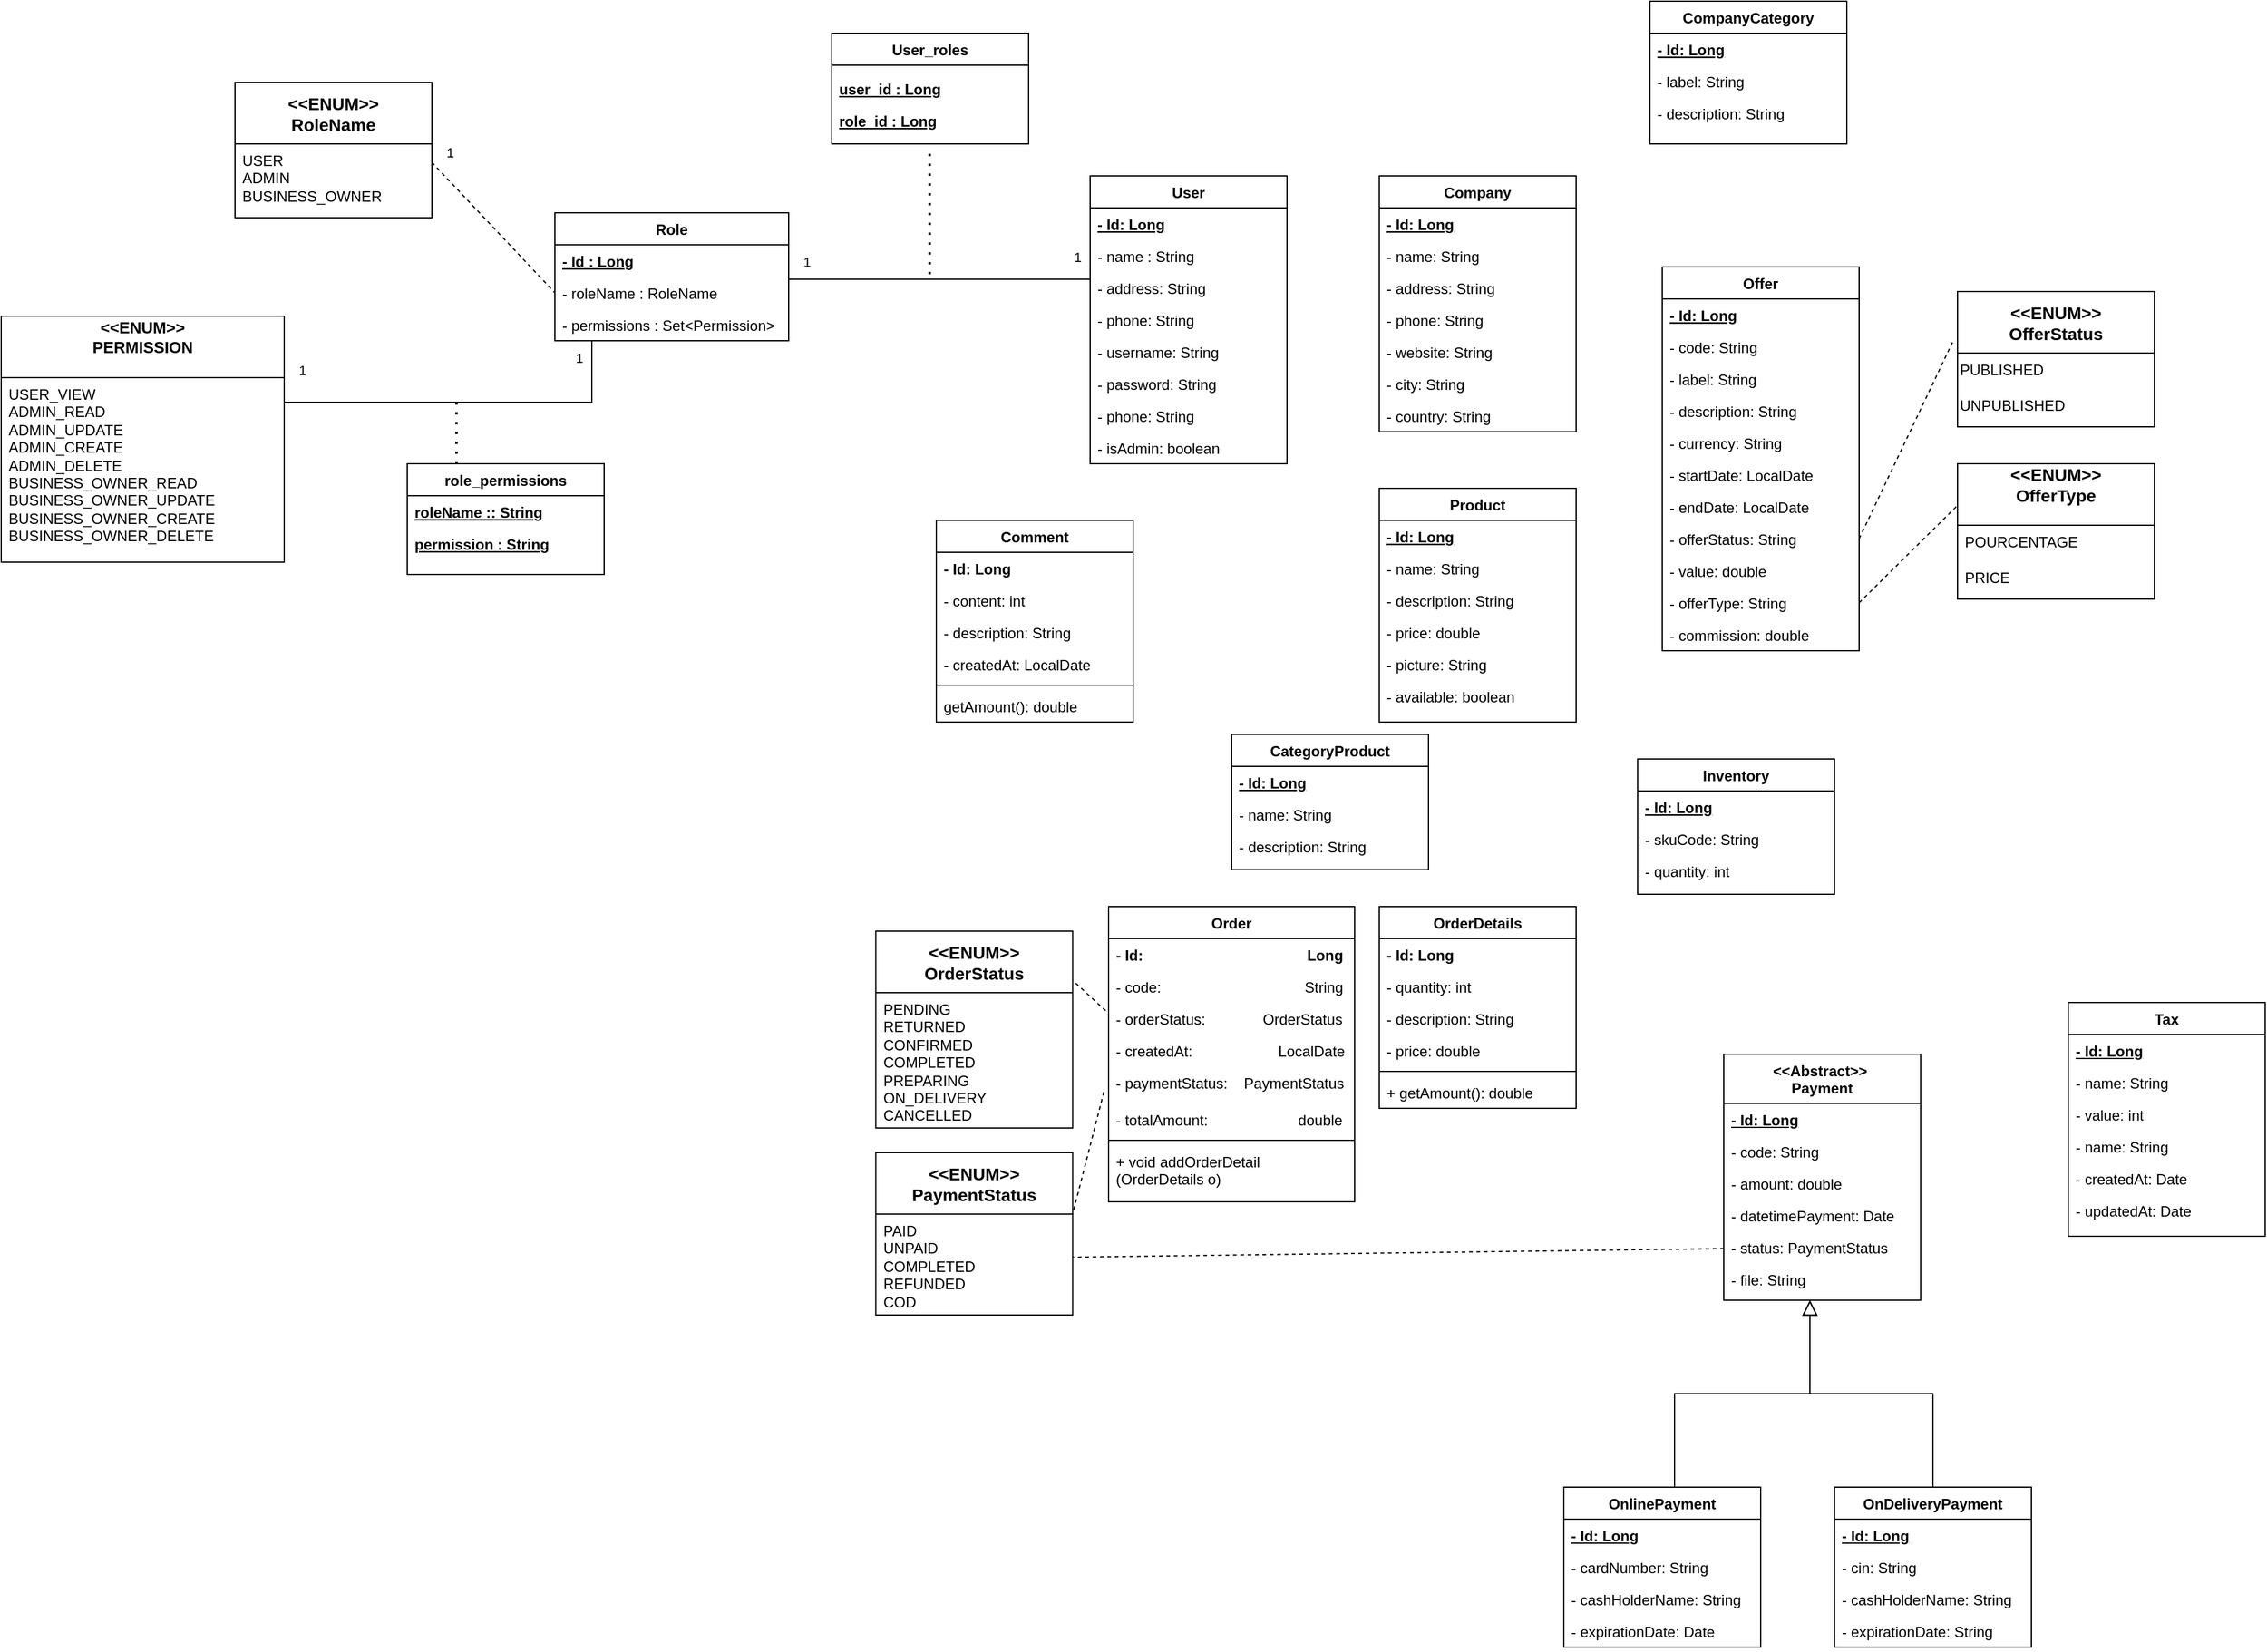 <mxfile version="24.7.2" type="github">
  <diagram id="C5RBs43oDa-KdzZeNtuy" name="Page-1">
    <mxGraphModel dx="1693" dy="1631" grid="1" gridSize="10" guides="1" tooltips="1" connect="1" arrows="1" fold="1" page="1" pageScale="1" pageWidth="827" pageHeight="1169" math="0" shadow="0">
      <root>
        <mxCell id="WIyWlLk6GJQsqaUBKTNV-0" />
        <mxCell id="WIyWlLk6GJQsqaUBKTNV-1" parent="WIyWlLk6GJQsqaUBKTNV-0" />
        <mxCell id="7Lk9t5gBkU4us9C5YFoJ-21" value="User_roles" style="swimlane;fontStyle=1;align=center;verticalAlign=top;childLayout=stackLayout;horizontal=1;startSize=26;horizontalStack=0;resizeParent=1;resizeLast=0;collapsible=1;marginBottom=0;rounded=0;shadow=0;strokeWidth=1;" parent="WIyWlLk6GJQsqaUBKTNV-1" vertex="1">
          <mxGeometry x="-125" y="-150" width="160" height="90" as="geometry">
            <mxRectangle x="230" y="140" width="160" height="26" as="alternateBounds" />
          </mxGeometry>
        </mxCell>
        <mxCell id="9aXq1o78ZJMNKhqQbn4J-4" value="User" style="swimlane;fontStyle=1;align=center;verticalAlign=top;childLayout=stackLayout;horizontal=1;startSize=26;horizontalStack=0;resizeParent=1;resizeLast=0;collapsible=1;marginBottom=0;rounded=0;shadow=0;strokeWidth=1;" parent="WIyWlLk6GJQsqaUBKTNV-1" vertex="1">
          <mxGeometry x="85" y="-34" width="160" height="234" as="geometry">
            <mxRectangle x="550" y="140" width="160" height="26" as="alternateBounds" />
          </mxGeometry>
        </mxCell>
        <mxCell id="9aXq1o78ZJMNKhqQbn4J-5" value="- Id: Long" style="text;align=left;verticalAlign=top;spacingLeft=4;spacingRight=4;overflow=hidden;rotatable=0;points=[[0,0.5],[1,0.5]];portConstraint=eastwest;fontStyle=5" parent="9aXq1o78ZJMNKhqQbn4J-4" vertex="1">
          <mxGeometry y="26" width="160" height="26" as="geometry" />
        </mxCell>
        <mxCell id="9aXq1o78ZJMNKhqQbn4J-6" value="- name : String" style="text;align=left;verticalAlign=top;spacingLeft=4;spacingRight=4;overflow=hidden;rotatable=0;points=[[0,0.5],[1,0.5]];portConstraint=eastwest;rounded=0;shadow=0;html=0;" parent="9aXq1o78ZJMNKhqQbn4J-4" vertex="1">
          <mxGeometry y="52" width="160" height="26" as="geometry" />
        </mxCell>
        <mxCell id="9aXq1o78ZJMNKhqQbn4J-8" value="- address: String&#xa;" style="text;align=left;verticalAlign=top;spacingLeft=4;spacingRight=4;overflow=hidden;rotatable=0;points=[[0,0.5],[1,0.5]];portConstraint=eastwest;rounded=0;shadow=0;html=0;" parent="9aXq1o78ZJMNKhqQbn4J-4" vertex="1">
          <mxGeometry y="78" width="160" height="26" as="geometry" />
        </mxCell>
        <mxCell id="9aXq1o78ZJMNKhqQbn4J-9" value="- phone: String" style="text;align=left;verticalAlign=top;spacingLeft=4;spacingRight=4;overflow=hidden;rotatable=0;points=[[0,0.5],[1,0.5]];portConstraint=eastwest;rounded=0;shadow=0;html=0;" parent="9aXq1o78ZJMNKhqQbn4J-4" vertex="1">
          <mxGeometry y="104" width="160" height="26" as="geometry" />
        </mxCell>
        <mxCell id="9aXq1o78ZJMNKhqQbn4J-10" value="- username: String" style="text;align=left;verticalAlign=top;spacingLeft=4;spacingRight=4;overflow=hidden;rotatable=0;points=[[0,0.5],[1,0.5]];portConstraint=eastwest;rounded=0;shadow=0;html=0;" parent="9aXq1o78ZJMNKhqQbn4J-4" vertex="1">
          <mxGeometry y="130" width="160" height="26" as="geometry" />
        </mxCell>
        <mxCell id="9aXq1o78ZJMNKhqQbn4J-11" value="- password: String" style="text;align=left;verticalAlign=top;spacingLeft=4;spacingRight=4;overflow=hidden;rotatable=0;points=[[0,0.5],[1,0.5]];portConstraint=eastwest;rounded=0;shadow=0;html=0;" parent="9aXq1o78ZJMNKhqQbn4J-4" vertex="1">
          <mxGeometry y="156" width="160" height="26" as="geometry" />
        </mxCell>
        <mxCell id="9aXq1o78ZJMNKhqQbn4J-13" value="- phone: String" style="text;align=left;verticalAlign=top;spacingLeft=4;spacingRight=4;overflow=hidden;rotatable=0;points=[[0,0.5],[1,0.5]];portConstraint=eastwest;" parent="9aXq1o78ZJMNKhqQbn4J-4" vertex="1">
          <mxGeometry y="182" width="160" height="26" as="geometry" />
        </mxCell>
        <mxCell id="9aXq1o78ZJMNKhqQbn4J-7" value="- isAdmin: boolean" style="text;align=left;verticalAlign=top;spacingLeft=4;spacingRight=4;overflow=hidden;rotatable=0;points=[[0,0.5],[1,0.5]];portConstraint=eastwest;rounded=0;shadow=0;html=0;" parent="9aXq1o78ZJMNKhqQbn4J-4" vertex="1">
          <mxGeometry y="208" width="160" height="26" as="geometry" />
        </mxCell>
        <mxCell id="9aXq1o78ZJMNKhqQbn4J-14" value="user_id : Long&#xa;" style="text;align=left;verticalAlign=top;spacingLeft=4;spacingRight=4;overflow=hidden;rotatable=0;points=[[0,0.5],[1,0.5]];portConstraint=eastwest;fontStyle=5" parent="WIyWlLk6GJQsqaUBKTNV-1" vertex="1">
          <mxGeometry x="-125" y="-118" width="160" height="26" as="geometry" />
        </mxCell>
        <mxCell id="9aXq1o78ZJMNKhqQbn4J-15" value="role_id : Long" style="text;align=left;verticalAlign=top;spacingLeft=4;spacingRight=4;overflow=hidden;rotatable=0;points=[[0,0.5],[1,0.5]];portConstraint=eastwest;fontStyle=5" parent="WIyWlLk6GJQsqaUBKTNV-1" vertex="1">
          <mxGeometry x="-125" y="-92" width="160" height="26" as="geometry" />
        </mxCell>
        <mxCell id="9aXq1o78ZJMNKhqQbn4J-16" value="" style="endArrow=none;endFill=0;html=1;edgeStyle=orthogonalEdgeStyle;align=left;verticalAlign=top;rounded=0;" parent="WIyWlLk6GJQsqaUBKTNV-1" edge="1">
          <mxGeometry x="-1" relative="1" as="geometry">
            <mxPoint x="-160" y="48" as="sourcePoint" />
            <mxPoint x="84.97" y="46" as="targetPoint" />
            <Array as="points">
              <mxPoint x="-160.03" y="50" />
              <mxPoint x="84.97" y="50" />
            </Array>
          </mxGeometry>
        </mxCell>
        <mxCell id="9aXq1o78ZJMNKhqQbn4J-17" value="1" style="edgeLabel;resizable=0;html=1;align=left;verticalAlign=bottom;" parent="9aXq1o78ZJMNKhqQbn4J-16" connectable="0" vertex="1">
          <mxGeometry x="-1" relative="1" as="geometry">
            <mxPoint x="10" y="-4" as="offset" />
          </mxGeometry>
        </mxCell>
        <mxCell id="9aXq1o78ZJMNKhqQbn4J-20" value="1" style="edgeLabel;resizable=0;html=1;align=left;verticalAlign=bottom;" parent="WIyWlLk6GJQsqaUBKTNV-1" connectable="0" vertex="1">
          <mxGeometry x="70" y="40" as="geometry" />
        </mxCell>
        <mxCell id="9aXq1o78ZJMNKhqQbn4J-23" value="Role" style="swimlane;fontStyle=1;align=center;verticalAlign=top;childLayout=stackLayout;horizontal=1;startSize=26;horizontalStack=0;resizeParent=1;resizeLast=0;collapsible=1;marginBottom=0;rounded=0;shadow=0;strokeWidth=1;" parent="WIyWlLk6GJQsqaUBKTNV-1" vertex="1">
          <mxGeometry x="-350" y="-4" width="190" height="104" as="geometry">
            <mxRectangle x="230" y="140" width="160" height="26" as="alternateBounds" />
          </mxGeometry>
        </mxCell>
        <mxCell id="9aXq1o78ZJMNKhqQbn4J-24" value="- Id : Long" style="text;align=left;verticalAlign=top;spacingLeft=4;spacingRight=4;overflow=hidden;rotatable=0;points=[[0,0.5],[1,0.5]];portConstraint=eastwest;fontStyle=5" parent="9aXq1o78ZJMNKhqQbn4J-23" vertex="1">
          <mxGeometry y="26" width="190" height="26" as="geometry" />
        </mxCell>
        <mxCell id="9aXq1o78ZJMNKhqQbn4J-25" value="- roleName : RoleName&#xa;" style="text;align=left;verticalAlign=top;spacingLeft=4;spacingRight=4;overflow=hidden;rotatable=0;points=[[0,0.5],[1,0.5]];portConstraint=eastwest;" parent="9aXq1o78ZJMNKhqQbn4J-23" vertex="1">
          <mxGeometry y="52" width="190" height="26" as="geometry" />
        </mxCell>
        <mxCell id="9aXq1o78ZJMNKhqQbn4J-26" value="- permissions : Set&lt;Permission&gt;" style="text;align=left;verticalAlign=top;spacingLeft=4;spacingRight=4;overflow=hidden;rotatable=0;points=[[0,0.5],[1,0.5]];portConstraint=eastwest;" parent="9aXq1o78ZJMNKhqQbn4J-23" vertex="1">
          <mxGeometry y="78" width="190" height="26" as="geometry" />
        </mxCell>
        <mxCell id="9aXq1o78ZJMNKhqQbn4J-27" value="&lt;div style=&quot;font-size: 13px;&quot;&gt;&lt;b&gt;&lt;font style=&quot;font-size: 13px;&quot;&gt;&amp;lt;&amp;lt;ENUM&amp;gt;&amp;gt;&lt;/font&gt;&lt;/b&gt;&lt;/div&gt;&lt;div style=&quot;font-size: 13px;&quot;&gt;&lt;b&gt;&lt;font style=&quot;font-size: 13px;&quot;&gt;PERMISSION&lt;/font&gt;&lt;/b&gt;&lt;/div&gt;&lt;div style=&quot;font-size: 13px;&quot;&gt;&lt;b&gt;&lt;font style=&quot;font-size: 13px;&quot;&gt;&lt;br&gt;&lt;/font&gt;&lt;/b&gt;&lt;/div&gt;" style="swimlane;childLayout=stackLayout;horizontal=1;startSize=50;horizontalStack=0;rounded=0;fontSize=14;fontStyle=0;strokeWidth=1;resizeParent=0;resizeLast=1;shadow=0;dashed=0;align=center;arcSize=4;whiteSpace=wrap;html=1;" parent="WIyWlLk6GJQsqaUBKTNV-1" vertex="1">
          <mxGeometry x="-800" y="80" width="230" height="200" as="geometry" />
        </mxCell>
        <mxCell id="9aXq1o78ZJMNKhqQbn4J-28" value="&lt;div&gt;USER_VIEW&lt;/div&gt;&lt;div&gt;ADMIN_READ&lt;/div&gt;&lt;div&gt;ADMIN_UPDATE&lt;/div&gt;&lt;div&gt;ADMIN_CREATE&lt;/div&gt;&lt;div&gt;ADMIN_DELETE&lt;br&gt;BUSINESS_OWNER_READ&lt;/div&gt;&lt;div&gt;BUSINESS_OWNER_UPDATE&lt;/div&gt;&lt;div&gt;BUSINESS_OWNER_CREATE&lt;/div&gt;&lt;div&gt;BUSINESS_OWNER_DELETE&lt;br&gt;&lt;/div&gt;" style="align=left;strokeColor=none;fillColor=none;spacingLeft=4;fontSize=12;verticalAlign=top;resizable=0;rotatable=0;part=1;html=1;" parent="9aXq1o78ZJMNKhqQbn4J-27" vertex="1">
          <mxGeometry y="50" width="230" height="150" as="geometry" />
        </mxCell>
        <mxCell id="9aXq1o78ZJMNKhqQbn4J-29" value="&lt;&lt;ENUM&gt;&gt;&#xa;RoleName" style="swimlane;childLayout=stackLayout;horizontal=1;startSize=50;horizontalStack=0;rounded=0;fontSize=14;fontStyle=1;strokeWidth=1;resizeParent=0;resizeLast=1;shadow=0;dashed=0;align=center;arcSize=4;swimlaneLine=1;" parent="WIyWlLk6GJQsqaUBKTNV-1" vertex="1">
          <mxGeometry x="-610" y="-110" width="160" height="110" as="geometry" />
        </mxCell>
        <mxCell id="9aXq1o78ZJMNKhqQbn4J-30" value="&lt;div&gt;USER&lt;/div&gt;&lt;div&gt;ADMIN&lt;/div&gt;&lt;div&gt;BUSINESS_OWNER&lt;br&gt;&lt;/div&gt;" style="align=left;strokeColor=none;fillColor=none;spacingLeft=4;fontSize=12;verticalAlign=top;resizable=0;rotatable=0;part=1;html=1;" parent="9aXq1o78ZJMNKhqQbn4J-29" vertex="1">
          <mxGeometry y="50" width="160" height="60" as="geometry" />
        </mxCell>
        <mxCell id="9aXq1o78ZJMNKhqQbn4J-32" value="" style="endArrow=none;endFill=0;html=1;edgeStyle=orthogonalEdgeStyle;align=left;verticalAlign=top;rounded=0;" parent="WIyWlLk6GJQsqaUBKTNV-1" source="9aXq1o78ZJMNKhqQbn4J-26" target="9aXq1o78ZJMNKhqQbn4J-27" edge="1">
          <mxGeometry x="-1" relative="1" as="geometry">
            <mxPoint x="-690" y="100" as="sourcePoint" />
            <mxPoint x="-530" y="130" as="targetPoint" />
            <Array as="points">
              <mxPoint x="-320" y="150" />
            </Array>
          </mxGeometry>
        </mxCell>
        <mxCell id="9aXq1o78ZJMNKhqQbn4J-33" value="1" style="edgeLabel;resizable=0;html=1;align=left;verticalAlign=bottom;" parent="9aXq1o78ZJMNKhqQbn4J-32" connectable="0" vertex="1">
          <mxGeometry x="-1" relative="1" as="geometry">
            <mxPoint x="-15" y="22" as="offset" />
          </mxGeometry>
        </mxCell>
        <mxCell id="9aXq1o78ZJMNKhqQbn4J-43" value="role_permissions" style="swimlane;fontStyle=1;align=center;verticalAlign=top;childLayout=stackLayout;horizontal=1;startSize=26;horizontalStack=0;resizeParent=1;resizeLast=0;collapsible=1;marginBottom=0;rounded=0;shadow=0;strokeWidth=1;" parent="WIyWlLk6GJQsqaUBKTNV-1" vertex="1">
          <mxGeometry x="-470" y="200" width="160" height="90" as="geometry">
            <mxRectangle x="230" y="140" width="160" height="26" as="alternateBounds" />
          </mxGeometry>
        </mxCell>
        <mxCell id="9aXq1o78ZJMNKhqQbn4J-50" value="" style="endArrow=none;dashed=1;html=1;dashPattern=1 3;strokeWidth=2;rounded=0;entryX=0.25;entryY=0;entryDx=0;entryDy=0;" parent="9aXq1o78ZJMNKhqQbn4J-43" target="9aXq1o78ZJMNKhqQbn4J-43" edge="1">
          <mxGeometry width="50" height="50" relative="1" as="geometry">
            <mxPoint x="40" y="-50" as="sourcePoint" />
            <mxPoint x="95" as="targetPoint" />
          </mxGeometry>
        </mxCell>
        <mxCell id="9aXq1o78ZJMNKhqQbn4J-53" value="roleName :: String" style="text;align=left;verticalAlign=top;spacingLeft=4;spacingRight=4;overflow=hidden;rotatable=0;points=[[0,0.5],[1,0.5]];portConstraint=eastwest;fontStyle=5" parent="9aXq1o78ZJMNKhqQbn4J-43" vertex="1">
          <mxGeometry y="26" width="160" height="26" as="geometry" />
        </mxCell>
        <mxCell id="9aXq1o78ZJMNKhqQbn4J-54" value="permission : String" style="text;align=left;verticalAlign=top;spacingLeft=4;spacingRight=4;overflow=hidden;rotatable=0;points=[[0,0.5],[1,0.5]];portConstraint=eastwest;fontStyle=5" parent="9aXq1o78ZJMNKhqQbn4J-43" vertex="1">
          <mxGeometry y="52" width="160" height="26" as="geometry" />
        </mxCell>
        <mxCell id="9aXq1o78ZJMNKhqQbn4J-44" value="" style="endArrow=none;endFill=0;html=1;align=left;verticalAlign=top;rounded=0;dashed=1;entryX=0;entryY=0.5;entryDx=0;entryDy=0;exitX=1;exitY=0.25;exitDx=0;exitDy=0;" parent="WIyWlLk6GJQsqaUBKTNV-1" source="9aXq1o78ZJMNKhqQbn4J-30" target="9aXq1o78ZJMNKhqQbn4J-25" edge="1">
          <mxGeometry x="-1" relative="1" as="geometry">
            <mxPoint x="-450" y="-79" as="sourcePoint" />
            <mxPoint x="-340" y="60" as="targetPoint" />
          </mxGeometry>
        </mxCell>
        <mxCell id="9aXq1o78ZJMNKhqQbn4J-45" value="1" style="edgeLabel;resizable=0;html=1;align=left;verticalAlign=bottom;" parent="9aXq1o78ZJMNKhqQbn4J-44" connectable="0" vertex="1">
          <mxGeometry x="-1" relative="1" as="geometry">
            <mxPoint x="10" as="offset" />
          </mxGeometry>
        </mxCell>
        <mxCell id="9aXq1o78ZJMNKhqQbn4J-51" value="" style="endArrow=none;dashed=1;html=1;dashPattern=1 3;strokeWidth=2;rounded=0;" parent="WIyWlLk6GJQsqaUBKTNV-1" edge="1">
          <mxGeometry width="50" height="50" relative="1" as="geometry">
            <mxPoint x="-45.42" y="-52" as="sourcePoint" />
            <mxPoint x="-45.42" y="48" as="targetPoint" />
          </mxGeometry>
        </mxCell>
        <mxCell id="9aXq1o78ZJMNKhqQbn4J-55" value="Company" style="swimlane;fontStyle=1;align=center;verticalAlign=top;childLayout=stackLayout;horizontal=1;startSize=26;horizontalStack=0;resizeParent=1;resizeLast=0;collapsible=1;marginBottom=0;rounded=0;shadow=0;strokeWidth=1;" parent="WIyWlLk6GJQsqaUBKTNV-1" vertex="1">
          <mxGeometry x="320" y="-34" width="160" height="208" as="geometry">
            <mxRectangle x="550" y="140" width="160" height="26" as="alternateBounds" />
          </mxGeometry>
        </mxCell>
        <mxCell id="9aXq1o78ZJMNKhqQbn4J-56" value="- Id: Long" style="text;align=left;verticalAlign=top;spacingLeft=4;spacingRight=4;overflow=hidden;rotatable=0;points=[[0,0.5],[1,0.5]];portConstraint=eastwest;fontStyle=5" parent="9aXq1o78ZJMNKhqQbn4J-55" vertex="1">
          <mxGeometry y="26" width="160" height="26" as="geometry" />
        </mxCell>
        <mxCell id="9aXq1o78ZJMNKhqQbn4J-57" value="- name: String" style="text;align=left;verticalAlign=top;spacingLeft=4;spacingRight=4;overflow=hidden;rotatable=0;points=[[0,0.5],[1,0.5]];portConstraint=eastwest;rounded=0;shadow=0;html=0;" parent="9aXq1o78ZJMNKhqQbn4J-55" vertex="1">
          <mxGeometry y="52" width="160" height="26" as="geometry" />
        </mxCell>
        <mxCell id="9aXq1o78ZJMNKhqQbn4J-58" value="- address: String" style="text;align=left;verticalAlign=top;spacingLeft=4;spacingRight=4;overflow=hidden;rotatable=0;points=[[0,0.5],[1,0.5]];portConstraint=eastwest;rounded=0;shadow=0;html=0;" parent="9aXq1o78ZJMNKhqQbn4J-55" vertex="1">
          <mxGeometry y="78" width="160" height="26" as="geometry" />
        </mxCell>
        <mxCell id="9aXq1o78ZJMNKhqQbn4J-59" value="- phone: String" style="text;align=left;verticalAlign=top;spacingLeft=4;spacingRight=4;overflow=hidden;rotatable=0;points=[[0,0.5],[1,0.5]];portConstraint=eastwest;rounded=0;shadow=0;html=0;" parent="9aXq1o78ZJMNKhqQbn4J-55" vertex="1">
          <mxGeometry y="104" width="160" height="26" as="geometry" />
        </mxCell>
        <mxCell id="9aXq1o78ZJMNKhqQbn4J-60" value="- website: String" style="text;align=left;verticalAlign=top;spacingLeft=4;spacingRight=4;overflow=hidden;rotatable=0;points=[[0,0.5],[1,0.5]];portConstraint=eastwest;rounded=0;shadow=0;html=0;" parent="9aXq1o78ZJMNKhqQbn4J-55" vertex="1">
          <mxGeometry y="130" width="160" height="26" as="geometry" />
        </mxCell>
        <mxCell id="9aXq1o78ZJMNKhqQbn4J-61" value="- city: String" style="text;align=left;verticalAlign=top;spacingLeft=4;spacingRight=4;overflow=hidden;rotatable=0;points=[[0,0.5],[1,0.5]];portConstraint=eastwest;rounded=0;shadow=0;html=0;" parent="9aXq1o78ZJMNKhqQbn4J-55" vertex="1">
          <mxGeometry y="156" width="160" height="26" as="geometry" />
        </mxCell>
        <mxCell id="9aXq1o78ZJMNKhqQbn4J-62" value="- country: String" style="text;align=left;verticalAlign=top;spacingLeft=4;spacingRight=4;overflow=hidden;rotatable=0;points=[[0,0.5],[1,0.5]];portConstraint=eastwest;" parent="9aXq1o78ZJMNKhqQbn4J-55" vertex="1">
          <mxGeometry y="182" width="160" height="26" as="geometry" />
        </mxCell>
        <mxCell id="9aXq1o78ZJMNKhqQbn4J-65" value="CompanyCategory&#xa;" style="swimlane;fontStyle=1;align=center;verticalAlign=top;childLayout=stackLayout;horizontal=1;startSize=26;horizontalStack=0;resizeParent=1;resizeLast=0;collapsible=1;marginBottom=0;rounded=0;shadow=0;strokeWidth=1;" parent="WIyWlLk6GJQsqaUBKTNV-1" vertex="1">
          <mxGeometry x="540" y="-176" width="160" height="116" as="geometry">
            <mxRectangle x="550" y="140" width="160" height="26" as="alternateBounds" />
          </mxGeometry>
        </mxCell>
        <mxCell id="9aXq1o78ZJMNKhqQbn4J-66" value="- Id: Long" style="text;align=left;verticalAlign=top;spacingLeft=4;spacingRight=4;overflow=hidden;rotatable=0;points=[[0,0.5],[1,0.5]];portConstraint=eastwest;fontStyle=5" parent="9aXq1o78ZJMNKhqQbn4J-65" vertex="1">
          <mxGeometry y="26" width="160" height="26" as="geometry" />
        </mxCell>
        <mxCell id="9aXq1o78ZJMNKhqQbn4J-67" value="- label: String" style="text;align=left;verticalAlign=top;spacingLeft=4;spacingRight=4;overflow=hidden;rotatable=0;points=[[0,0.5],[1,0.5]];portConstraint=eastwest;rounded=0;shadow=0;html=0;" parent="9aXq1o78ZJMNKhqQbn4J-65" vertex="1">
          <mxGeometry y="52" width="160" height="26" as="geometry" />
        </mxCell>
        <mxCell id="9aXq1o78ZJMNKhqQbn4J-68" value="- description: String" style="text;align=left;verticalAlign=top;spacingLeft=4;spacingRight=4;overflow=hidden;rotatable=0;points=[[0,0.5],[1,0.5]];portConstraint=eastwest;rounded=0;shadow=0;html=0;" parent="9aXq1o78ZJMNKhqQbn4J-65" vertex="1">
          <mxGeometry y="78" width="160" height="26" as="geometry" />
        </mxCell>
        <mxCell id="9aXq1o78ZJMNKhqQbn4J-73" value="Product" style="swimlane;fontStyle=1;align=center;verticalAlign=top;childLayout=stackLayout;horizontal=1;startSize=26;horizontalStack=0;resizeParent=1;resizeLast=0;collapsible=1;marginBottom=0;rounded=0;shadow=0;strokeWidth=1;" parent="WIyWlLk6GJQsqaUBKTNV-1" vertex="1">
          <mxGeometry x="320" y="220" width="160" height="190" as="geometry">
            <mxRectangle x="550" y="140" width="160" height="26" as="alternateBounds" />
          </mxGeometry>
        </mxCell>
        <mxCell id="9aXq1o78ZJMNKhqQbn4J-74" value="- Id: Long" style="text;align=left;verticalAlign=top;spacingLeft=4;spacingRight=4;overflow=hidden;rotatable=0;points=[[0,0.5],[1,0.5]];portConstraint=eastwest;fontStyle=5" parent="9aXq1o78ZJMNKhqQbn4J-73" vertex="1">
          <mxGeometry y="26" width="160" height="26" as="geometry" />
        </mxCell>
        <mxCell id="9aXq1o78ZJMNKhqQbn4J-75" value="- name: String" style="text;align=left;verticalAlign=top;spacingLeft=4;spacingRight=4;overflow=hidden;rotatable=0;points=[[0,0.5],[1,0.5]];portConstraint=eastwest;rounded=0;shadow=0;html=0;" parent="9aXq1o78ZJMNKhqQbn4J-73" vertex="1">
          <mxGeometry y="52" width="160" height="26" as="geometry" />
        </mxCell>
        <mxCell id="9aXq1o78ZJMNKhqQbn4J-76" value="- description: String" style="text;align=left;verticalAlign=top;spacingLeft=4;spacingRight=4;overflow=hidden;rotatable=0;points=[[0,0.5],[1,0.5]];portConstraint=eastwest;rounded=0;shadow=0;html=0;" parent="9aXq1o78ZJMNKhqQbn4J-73" vertex="1">
          <mxGeometry y="78" width="160" height="26" as="geometry" />
        </mxCell>
        <mxCell id="9aXq1o78ZJMNKhqQbn4J-77" value="- price: double" style="text;align=left;verticalAlign=top;spacingLeft=4;spacingRight=4;overflow=hidden;rotatable=0;points=[[0,0.5],[1,0.5]];portConstraint=eastwest;rounded=0;shadow=0;html=0;" parent="9aXq1o78ZJMNKhqQbn4J-73" vertex="1">
          <mxGeometry y="104" width="160" height="26" as="geometry" />
        </mxCell>
        <mxCell id="9aXq1o78ZJMNKhqQbn4J-78" value="- picture: String" style="text;align=left;verticalAlign=top;spacingLeft=4;spacingRight=4;overflow=hidden;rotatable=0;points=[[0,0.5],[1,0.5]];portConstraint=eastwest;rounded=0;shadow=0;html=0;" parent="9aXq1o78ZJMNKhqQbn4J-73" vertex="1">
          <mxGeometry y="130" width="160" height="26" as="geometry" />
        </mxCell>
        <mxCell id="8Cazj5PrP6YZawm6z_r7-0" value="- available: boolean" style="text;align=left;verticalAlign=top;spacingLeft=4;spacingRight=4;overflow=hidden;rotatable=0;points=[[0,0.5],[1,0.5]];portConstraint=eastwest;rounded=0;shadow=0;html=0;" parent="9aXq1o78ZJMNKhqQbn4J-73" vertex="1">
          <mxGeometry y="156" width="160" height="34" as="geometry" />
        </mxCell>
        <mxCell id="9aXq1o78ZJMNKhqQbn4J-81" value="CategoryProduct" style="swimlane;fontStyle=1;align=center;verticalAlign=top;childLayout=stackLayout;horizontal=1;startSize=26;horizontalStack=0;resizeParent=1;resizeLast=0;collapsible=1;marginBottom=0;rounded=0;shadow=0;strokeWidth=1;" parent="WIyWlLk6GJQsqaUBKTNV-1" vertex="1">
          <mxGeometry x="200" y="420" width="160" height="110" as="geometry">
            <mxRectangle x="550" y="140" width="160" height="26" as="alternateBounds" />
          </mxGeometry>
        </mxCell>
        <mxCell id="9aXq1o78ZJMNKhqQbn4J-82" value="- Id: Long" style="text;align=left;verticalAlign=top;spacingLeft=4;spacingRight=4;overflow=hidden;rotatable=0;points=[[0,0.5],[1,0.5]];portConstraint=eastwest;fontStyle=5" parent="9aXq1o78ZJMNKhqQbn4J-81" vertex="1">
          <mxGeometry y="26" width="160" height="26" as="geometry" />
        </mxCell>
        <mxCell id="9aXq1o78ZJMNKhqQbn4J-83" value="- name: String" style="text;align=left;verticalAlign=top;spacingLeft=4;spacingRight=4;overflow=hidden;rotatable=0;points=[[0,0.5],[1,0.5]];portConstraint=eastwest;rounded=0;shadow=0;html=0;" parent="9aXq1o78ZJMNKhqQbn4J-81" vertex="1">
          <mxGeometry y="52" width="160" height="26" as="geometry" />
        </mxCell>
        <mxCell id="9aXq1o78ZJMNKhqQbn4J-84" value="- description: String" style="text;align=left;verticalAlign=top;spacingLeft=4;spacingRight=4;overflow=hidden;rotatable=0;points=[[0,0.5],[1,0.5]];portConstraint=eastwest;rounded=0;shadow=0;html=0;" parent="9aXq1o78ZJMNKhqQbn4J-81" vertex="1">
          <mxGeometry y="78" width="160" height="26" as="geometry" />
        </mxCell>
        <mxCell id="9aXq1o78ZJMNKhqQbn4J-87" value="1" style="edgeLabel;resizable=0;html=1;align=left;verticalAlign=bottom;" parent="WIyWlLk6GJQsqaUBKTNV-1" connectable="0" vertex="1">
          <mxGeometry x="-560" y="132" as="geometry" />
        </mxCell>
        <mxCell id="8Cazj5PrP6YZawm6z_r7-1" value="Inventory" style="swimlane;fontStyle=1;align=center;verticalAlign=top;childLayout=stackLayout;horizontal=1;startSize=26;horizontalStack=0;resizeParent=1;resizeLast=0;collapsible=1;marginBottom=0;rounded=0;shadow=0;strokeWidth=1;" parent="WIyWlLk6GJQsqaUBKTNV-1" vertex="1">
          <mxGeometry x="530" y="440" width="160" height="110" as="geometry">
            <mxRectangle x="550" y="140" width="160" height="26" as="alternateBounds" />
          </mxGeometry>
        </mxCell>
        <mxCell id="8Cazj5PrP6YZawm6z_r7-2" value="- Id: Long" style="text;align=left;verticalAlign=top;spacingLeft=4;spacingRight=4;overflow=hidden;rotatable=0;points=[[0,0.5],[1,0.5]];portConstraint=eastwest;fontStyle=5" parent="8Cazj5PrP6YZawm6z_r7-1" vertex="1">
          <mxGeometry y="26" width="160" height="26" as="geometry" />
        </mxCell>
        <mxCell id="8Cazj5PrP6YZawm6z_r7-3" value="- skuCode: String" style="text;align=left;verticalAlign=top;spacingLeft=4;spacingRight=4;overflow=hidden;rotatable=0;points=[[0,0.5],[1,0.5]];portConstraint=eastwest;rounded=0;shadow=0;html=0;" parent="8Cazj5PrP6YZawm6z_r7-1" vertex="1">
          <mxGeometry y="52" width="160" height="26" as="geometry" />
        </mxCell>
        <mxCell id="8Cazj5PrP6YZawm6z_r7-4" value="- quantity: int" style="text;align=left;verticalAlign=top;spacingLeft=4;spacingRight=4;overflow=hidden;rotatable=0;points=[[0,0.5],[1,0.5]];portConstraint=eastwest;rounded=0;shadow=0;html=0;" parent="8Cazj5PrP6YZawm6z_r7-1" vertex="1">
          <mxGeometry y="78" width="160" height="26" as="geometry" />
        </mxCell>
        <mxCell id="8Cazj5PrP6YZawm6z_r7-12" value="Offer&#xa;" style="swimlane;fontStyle=1;align=center;verticalAlign=top;childLayout=stackLayout;horizontal=1;startSize=26;horizontalStack=0;resizeParent=1;resizeLast=0;collapsible=1;marginBottom=0;rounded=0;shadow=0;strokeWidth=1;" parent="WIyWlLk6GJQsqaUBKTNV-1" vertex="1">
          <mxGeometry x="550" y="40" width="160" height="312" as="geometry">
            <mxRectangle x="550" y="140" width="160" height="26" as="alternateBounds" />
          </mxGeometry>
        </mxCell>
        <mxCell id="8Cazj5PrP6YZawm6z_r7-13" value="- Id: Long" style="text;align=left;verticalAlign=top;spacingLeft=4;spacingRight=4;overflow=hidden;rotatable=0;points=[[0,0.5],[1,0.5]];portConstraint=eastwest;fontStyle=5" parent="8Cazj5PrP6YZawm6z_r7-12" vertex="1">
          <mxGeometry y="26" width="160" height="26" as="geometry" />
        </mxCell>
        <mxCell id="8Cazj5PrP6YZawm6z_r7-14" value="- code: String" style="text;align=left;verticalAlign=top;spacingLeft=4;spacingRight=4;overflow=hidden;rotatable=0;points=[[0,0.5],[1,0.5]];portConstraint=eastwest;rounded=0;shadow=0;html=0;" parent="8Cazj5PrP6YZawm6z_r7-12" vertex="1">
          <mxGeometry y="52" width="160" height="26" as="geometry" />
        </mxCell>
        <mxCell id="8Cazj5PrP6YZawm6z_r7-15" value="- label: String" style="text;align=left;verticalAlign=top;spacingLeft=4;spacingRight=4;overflow=hidden;rotatable=0;points=[[0,0.5],[1,0.5]];portConstraint=eastwest;rounded=0;shadow=0;html=0;" parent="8Cazj5PrP6YZawm6z_r7-12" vertex="1">
          <mxGeometry y="78" width="160" height="26" as="geometry" />
        </mxCell>
        <mxCell id="8Cazj5PrP6YZawm6z_r7-16" value="- description: String" style="text;align=left;verticalAlign=top;spacingLeft=4;spacingRight=4;overflow=hidden;rotatable=0;points=[[0,0.5],[1,0.5]];portConstraint=eastwest;rounded=0;shadow=0;html=0;" parent="8Cazj5PrP6YZawm6z_r7-12" vertex="1">
          <mxGeometry y="104" width="160" height="26" as="geometry" />
        </mxCell>
        <mxCell id="8Cazj5PrP6YZawm6z_r7-17" value="- currency: String" style="text;align=left;verticalAlign=top;spacingLeft=4;spacingRight=4;overflow=hidden;rotatable=0;points=[[0,0.5],[1,0.5]];portConstraint=eastwest;rounded=0;shadow=0;html=0;" parent="8Cazj5PrP6YZawm6z_r7-12" vertex="1">
          <mxGeometry y="130" width="160" height="26" as="geometry" />
        </mxCell>
        <mxCell id="8Cazj5PrP6YZawm6z_r7-19" value="- startDate: LocalDate" style="text;align=left;verticalAlign=top;spacingLeft=4;spacingRight=4;overflow=hidden;rotatable=0;points=[[0,0.5],[1,0.5]];portConstraint=eastwest;rounded=0;shadow=0;html=0;" parent="8Cazj5PrP6YZawm6z_r7-12" vertex="1">
          <mxGeometry y="156" width="160" height="26" as="geometry" />
        </mxCell>
        <mxCell id="8Cazj5PrP6YZawm6z_r7-18" value="- endDate: LocalDate   " style="text;align=left;verticalAlign=top;spacingLeft=4;spacingRight=4;overflow=hidden;rotatable=0;points=[[0,0.5],[1,0.5]];portConstraint=eastwest;rounded=0;shadow=0;html=0;" parent="8Cazj5PrP6YZawm6z_r7-12" vertex="1">
          <mxGeometry y="182" width="160" height="26" as="geometry" />
        </mxCell>
        <mxCell id="8Cazj5PrP6YZawm6z_r7-21" value="- offerStatus: String" style="text;align=left;verticalAlign=top;spacingLeft=4;spacingRight=4;overflow=hidden;rotatable=0;points=[[0,0.5],[1,0.5]];portConstraint=eastwest;rounded=0;shadow=0;html=0;" parent="8Cazj5PrP6YZawm6z_r7-12" vertex="1">
          <mxGeometry y="208" width="160" height="26" as="geometry" />
        </mxCell>
        <mxCell id="8Cazj5PrP6YZawm6z_r7-24" value="- value: double" style="text;align=left;verticalAlign=top;spacingLeft=4;spacingRight=4;overflow=hidden;rotatable=0;points=[[0,0.5],[1,0.5]];portConstraint=eastwest;rounded=0;shadow=0;html=0;" parent="8Cazj5PrP6YZawm6z_r7-12" vertex="1">
          <mxGeometry y="234" width="160" height="26" as="geometry" />
        </mxCell>
        <mxCell id="8Cazj5PrP6YZawm6z_r7-22" value="- offerType: String" style="text;align=left;verticalAlign=top;spacingLeft=4;spacingRight=4;overflow=hidden;rotatable=0;points=[[0,0.5],[1,0.5]];portConstraint=eastwest;rounded=0;shadow=0;html=0;" parent="8Cazj5PrP6YZawm6z_r7-12" vertex="1">
          <mxGeometry y="260" width="160" height="26" as="geometry" />
        </mxCell>
        <mxCell id="8Cazj5PrP6YZawm6z_r7-25" value="- commission: double" style="text;align=left;verticalAlign=top;spacingLeft=4;spacingRight=4;overflow=hidden;rotatable=0;points=[[0,0.5],[1,0.5]];portConstraint=eastwest;rounded=0;shadow=0;html=0;" parent="8Cazj5PrP6YZawm6z_r7-12" vertex="1">
          <mxGeometry y="286" width="160" height="26" as="geometry" />
        </mxCell>
        <mxCell id="EcRPZ-I-uA2e8ymvn0mq-0" value="&lt;&lt;ENUM&gt;&gt;&#xa;OfferStatus" style="swimlane;childLayout=stackLayout;horizontal=1;startSize=50;horizontalStack=0;rounded=0;fontSize=14;fontStyle=1;strokeWidth=1;resizeParent=0;resizeLast=1;shadow=0;dashed=0;align=center;arcSize=4;swimlaneLine=1;" parent="WIyWlLk6GJQsqaUBKTNV-1" vertex="1">
          <mxGeometry x="790" y="60" width="160" height="110" as="geometry" />
        </mxCell>
        <mxCell id="EcRPZ-I-uA2e8ymvn0mq-5" value="&lt;div&gt;PUBLISHED&lt;/div&gt;&lt;div&gt;&lt;br&gt;&lt;/div&gt;&lt;div&gt;UNPUBLISHED&lt;/div&gt;" style="text;whiteSpace=wrap;html=1;" parent="EcRPZ-I-uA2e8ymvn0mq-0" vertex="1">
          <mxGeometry y="50" width="160" height="60" as="geometry" />
        </mxCell>
        <mxCell id="EcRPZ-I-uA2e8ymvn0mq-2" value="&lt;&lt;ENUM&gt;&gt;&#xa;OfferType&#xa;" style="swimlane;childLayout=stackLayout;horizontal=1;startSize=50;horizontalStack=0;rounded=0;fontSize=14;fontStyle=1;strokeWidth=1;resizeParent=0;resizeLast=1;shadow=0;dashed=0;align=center;arcSize=4;swimlaneLine=1;" parent="WIyWlLk6GJQsqaUBKTNV-1" vertex="1">
          <mxGeometry x="790" y="200" width="160" height="110" as="geometry" />
        </mxCell>
        <mxCell id="EcRPZ-I-uA2e8ymvn0mq-3" value="&lt;div&gt;POURCENTAGE&lt;/div&gt;&lt;div&gt;&lt;br&gt;&lt;/div&gt;&lt;div&gt;PRICE&lt;br&gt;&lt;/div&gt;" style="align=left;strokeColor=none;fillColor=none;spacingLeft=4;fontSize=12;verticalAlign=top;resizable=0;rotatable=0;part=1;html=1;" parent="EcRPZ-I-uA2e8ymvn0mq-2" vertex="1">
          <mxGeometry y="50" width="160" height="60" as="geometry" />
        </mxCell>
        <mxCell id="EcRPZ-I-uA2e8ymvn0mq-7" value="" style="endArrow=none;endFill=0;html=1;align=left;verticalAlign=top;rounded=0;dashed=1;exitX=1;exitY=0.5;exitDx=0;exitDy=0;entryX=-0.026;entryY=0.376;entryDx=0;entryDy=0;entryPerimeter=0;" parent="WIyWlLk6GJQsqaUBKTNV-1" source="8Cazj5PrP6YZawm6z_r7-21" target="EcRPZ-I-uA2e8ymvn0mq-0" edge="1">
          <mxGeometry x="-1" relative="1" as="geometry">
            <mxPoint x="670" y="66" as="sourcePoint" />
            <mxPoint x="785" y="172" as="targetPoint" />
          </mxGeometry>
        </mxCell>
        <mxCell id="EcRPZ-I-uA2e8ymvn0mq-9" value="" style="endArrow=none;endFill=0;html=1;align=left;verticalAlign=top;rounded=0;dashed=1;exitX=1;exitY=0.5;exitDx=0;exitDy=0;entryX=-0.005;entryY=0.315;entryDx=0;entryDy=0;entryPerimeter=0;" parent="WIyWlLk6GJQsqaUBKTNV-1" source="8Cazj5PrP6YZawm6z_r7-22" target="EcRPZ-I-uA2e8ymvn0mq-2" edge="1">
          <mxGeometry x="-1" relative="1" as="geometry">
            <mxPoint x="720" y="271" as="sourcePoint" />
            <mxPoint x="796" y="111" as="targetPoint" />
          </mxGeometry>
        </mxCell>
        <mxCell id="EcRPZ-I-uA2e8ymvn0mq-10" value="OrderDetails" style="swimlane;fontStyle=1;align=center;verticalAlign=top;childLayout=stackLayout;horizontal=1;startSize=26;horizontalStack=0;resizeParent=1;resizeLast=0;collapsible=1;marginBottom=0;rounded=0;shadow=0;strokeWidth=1;" parent="WIyWlLk6GJQsqaUBKTNV-1" vertex="1">
          <mxGeometry x="320" y="560" width="160" height="164" as="geometry">
            <mxRectangle x="550" y="140" width="160" height="26" as="alternateBounds" />
          </mxGeometry>
        </mxCell>
        <mxCell id="EcRPZ-I-uA2e8ymvn0mq-46" value="- Id: Long" style="text;align=left;verticalAlign=top;spacingLeft=4;spacingRight=4;overflow=hidden;rotatable=0;points=[[0,0.5],[1,0.5]];portConstraint=eastwest;fontStyle=1" parent="EcRPZ-I-uA2e8ymvn0mq-10" vertex="1">
          <mxGeometry y="26" width="160" height="26" as="geometry" />
        </mxCell>
        <mxCell id="EcRPZ-I-uA2e8ymvn0mq-12" value="- quantity: int" style="text;align=left;verticalAlign=top;spacingLeft=4;spacingRight=4;overflow=hidden;rotatable=0;points=[[0,0.5],[1,0.5]];portConstraint=eastwest;rounded=0;shadow=0;html=0;" parent="EcRPZ-I-uA2e8ymvn0mq-10" vertex="1">
          <mxGeometry y="52" width="160" height="26" as="geometry" />
        </mxCell>
        <mxCell id="EcRPZ-I-uA2e8ymvn0mq-13" value="- description: String" style="text;align=left;verticalAlign=top;spacingLeft=4;spacingRight=4;overflow=hidden;rotatable=0;points=[[0,0.5],[1,0.5]];portConstraint=eastwest;rounded=0;shadow=0;html=0;" parent="EcRPZ-I-uA2e8ymvn0mq-10" vertex="1">
          <mxGeometry y="78" width="160" height="26" as="geometry" />
        </mxCell>
        <mxCell id="EcRPZ-I-uA2e8ymvn0mq-14" value="- price: double" style="text;align=left;verticalAlign=top;spacingLeft=4;spacingRight=4;overflow=hidden;rotatable=0;points=[[0,0.5],[1,0.5]];portConstraint=eastwest;rounded=0;shadow=0;html=0;" parent="EcRPZ-I-uA2e8ymvn0mq-10" vertex="1">
          <mxGeometry y="104" width="160" height="26" as="geometry" />
        </mxCell>
        <mxCell id="EcRPZ-I-uA2e8ymvn0mq-26" value="" style="line;strokeWidth=1;fillColor=none;align=left;verticalAlign=middle;spacingTop=-1;spacingLeft=3;spacingRight=3;rotatable=0;labelPosition=right;points=[];portConstraint=eastwest;strokeColor=inherit;" parent="EcRPZ-I-uA2e8ymvn0mq-10" vertex="1">
          <mxGeometry y="130" width="160" height="8" as="geometry" />
        </mxCell>
        <mxCell id="EcRPZ-I-uA2e8ymvn0mq-25" value="+ getAmount(): double    " style="text;align=left;verticalAlign=top;spacingLeft=4;spacingRight=4;overflow=hidden;rotatable=0;points=[[0,0.5],[1,0.5]];portConstraint=eastwest;rounded=0;shadow=0;html=0;" parent="EcRPZ-I-uA2e8ymvn0mq-10" vertex="1">
          <mxGeometry y="138" width="160" height="26" as="geometry" />
        </mxCell>
        <mxCell id="EcRPZ-I-uA2e8ymvn0mq-18" value="Order" style="swimlane;fontStyle=1;align=center;verticalAlign=top;childLayout=stackLayout;horizontal=1;startSize=26;horizontalStack=0;resizeParent=1;resizeLast=0;collapsible=1;marginBottom=0;rounded=0;shadow=0;strokeWidth=1;" parent="WIyWlLk6GJQsqaUBKTNV-1" vertex="1">
          <mxGeometry x="100" y="560" width="200" height="240" as="geometry">
            <mxRectangle x="550" y="140" width="160" height="26" as="alternateBounds" />
          </mxGeometry>
        </mxCell>
        <mxCell id="EcRPZ-I-uA2e8ymvn0mq-19" value="- Id:                                        Long " style="text;align=left;verticalAlign=top;spacingLeft=4;spacingRight=4;overflow=hidden;rotatable=0;points=[[0,0.5],[1,0.5]];portConstraint=eastwest;fontStyle=1" parent="EcRPZ-I-uA2e8ymvn0mq-18" vertex="1">
          <mxGeometry y="26" width="200" height="26" as="geometry" />
        </mxCell>
        <mxCell id="EcRPZ-I-uA2e8ymvn0mq-20" value="- code:                                   String" style="text;align=left;verticalAlign=top;spacingLeft=4;spacingRight=4;overflow=hidden;rotatable=0;points=[[0,0.5],[1,0.5]];portConstraint=eastwest;rounded=0;shadow=0;html=0;" parent="EcRPZ-I-uA2e8ymvn0mq-18" vertex="1">
          <mxGeometry y="52" width="200" height="26" as="geometry" />
        </mxCell>
        <mxCell id="EcRPZ-I-uA2e8ymvn0mq-22" value="- orderStatus:              OrderStatus" style="text;align=left;verticalAlign=top;spacingLeft=4;spacingRight=4;overflow=hidden;rotatable=0;points=[[0,0.5],[1,0.5]];portConstraint=eastwest;rounded=0;shadow=0;html=0;" parent="EcRPZ-I-uA2e8ymvn0mq-18" vertex="1">
          <mxGeometry y="78" width="200" height="26" as="geometry" />
        </mxCell>
        <mxCell id="EcRPZ-I-uA2e8ymvn0mq-21" value="- createdAt:                     LocalDate" style="text;align=left;verticalAlign=top;spacingLeft=4;spacingRight=4;overflow=hidden;rotatable=0;points=[[0,0.5],[1,0.5]];portConstraint=eastwest;rounded=0;shadow=0;html=0;" parent="EcRPZ-I-uA2e8ymvn0mq-18" vertex="1">
          <mxGeometry y="104" width="200" height="26" as="geometry" />
        </mxCell>
        <mxCell id="EcRPZ-I-uA2e8ymvn0mq-40" value="- paymentStatus:    PaymentStatus" style="text;align=left;verticalAlign=top;spacingLeft=4;spacingRight=4;overflow=hidden;rotatable=0;points=[[0,0.5],[1,0.5]];portConstraint=eastwest;rounded=0;shadow=0;html=0;" parent="EcRPZ-I-uA2e8ymvn0mq-18" vertex="1">
          <mxGeometry y="130" width="200" height="30" as="geometry" />
        </mxCell>
        <mxCell id="EcRPZ-I-uA2e8ymvn0mq-23" value="- totalAmount:                      double" style="text;align=left;verticalAlign=top;spacingLeft=4;spacingRight=4;overflow=hidden;rotatable=0;points=[[0,0.5],[1,0.5]];portConstraint=eastwest;rounded=0;shadow=0;html=0;" parent="EcRPZ-I-uA2e8ymvn0mq-18" vertex="1">
          <mxGeometry y="160" width="200" height="26" as="geometry" />
        </mxCell>
        <mxCell id="EcRPZ-I-uA2e8ymvn0mq-28" value="" style="line;strokeWidth=1;fillColor=none;align=left;verticalAlign=middle;spacingTop=-1;spacingLeft=3;spacingRight=3;rotatable=0;labelPosition=right;points=[];portConstraint=eastwest;strokeColor=inherit;" parent="EcRPZ-I-uA2e8ymvn0mq-18" vertex="1">
          <mxGeometry y="186" width="200" height="8" as="geometry" />
        </mxCell>
        <mxCell id="EcRPZ-I-uA2e8ymvn0mq-27" value="+ void addOrderDetail&#xa;(OrderDetails o)                               &#xa;" style="text;align=left;verticalAlign=top;spacingLeft=4;spacingRight=4;overflow=hidden;rotatable=0;points=[[0,0.5],[1,0.5]];portConstraint=eastwest;rounded=0;shadow=0;html=0;" parent="EcRPZ-I-uA2e8ymvn0mq-18" vertex="1">
          <mxGeometry y="194" width="200" height="34" as="geometry" />
        </mxCell>
        <mxCell id="EcRPZ-I-uA2e8ymvn0mq-41" value="&lt;&lt;ENUM&gt;&gt;&#xa;OrderStatus" style="swimlane;childLayout=stackLayout;horizontal=1;startSize=50;horizontalStack=0;rounded=0;fontSize=14;fontStyle=1;strokeWidth=1;resizeParent=0;resizeLast=1;shadow=0;dashed=0;align=center;arcSize=4;swimlaneLine=1;" parent="WIyWlLk6GJQsqaUBKTNV-1" vertex="1">
          <mxGeometry x="-89.2" y="580" width="160" height="160" as="geometry" />
        </mxCell>
        <mxCell id="EcRPZ-I-uA2e8ymvn0mq-42" value="&lt;div&gt;PENDING&lt;/div&gt;&lt;div&gt;RETURNED&lt;/div&gt;&lt;div&gt;CONFIRMED&lt;/div&gt;&lt;div&gt;COMPLETED&lt;/div&gt;&lt;div&gt;PREPARING&lt;/div&gt;&lt;div&gt;ON_DELIVERY&lt;/div&gt;&lt;div&gt;CANCELLED&lt;br&gt;&lt;/div&gt;" style="align=left;strokeColor=none;fillColor=none;spacingLeft=4;fontSize=12;verticalAlign=top;resizable=0;rotatable=0;part=1;html=1;" parent="EcRPZ-I-uA2e8ymvn0mq-41" vertex="1">
          <mxGeometry y="50" width="160" height="110" as="geometry" />
        </mxCell>
        <mxCell id="EcRPZ-I-uA2e8ymvn0mq-43" value="" style="endArrow=none;endFill=0;html=1;align=left;verticalAlign=top;rounded=0;dashed=1;entryX=1;entryY=0.25;entryDx=0;entryDy=0;exitX=-0.012;exitY=0.256;exitDx=0;exitDy=0;exitPerimeter=0;" parent="WIyWlLk6GJQsqaUBKTNV-1" source="EcRPZ-I-uA2e8ymvn0mq-22" target="EcRPZ-I-uA2e8ymvn0mq-41" edge="1">
          <mxGeometry x="-1" relative="1" as="geometry">
            <mxPoint x="-54.2" y="655" as="sourcePoint" />
            <mxPoint x="31.8" y="453" as="targetPoint" />
          </mxGeometry>
        </mxCell>
        <mxCell id="EcRPZ-I-uA2e8ymvn0mq-44" value="&lt;&lt;ENUM&gt;&gt;&#xa;PaymentStatus" style="swimlane;childLayout=stackLayout;horizontal=1;startSize=50;horizontalStack=0;rounded=0;fontSize=14;fontStyle=1;strokeWidth=1;resizeParent=0;resizeLast=1;shadow=0;dashed=0;align=center;arcSize=4;swimlaneLine=1;" parent="WIyWlLk6GJQsqaUBKTNV-1" vertex="1">
          <mxGeometry x="-89.2" y="760" width="160" height="132" as="geometry" />
        </mxCell>
        <mxCell id="EcRPZ-I-uA2e8ymvn0mq-45" value="&lt;div&gt;PAID&lt;/div&gt;&lt;div&gt;UNPAID&lt;/div&gt;&lt;div&gt;COMPLETED&lt;/div&gt;&lt;div&gt;REFUNDED&lt;/div&gt;&lt;div&gt;COD&lt;br&gt;&lt;/div&gt;" style="align=left;strokeColor=none;fillColor=none;spacingLeft=4;fontSize=12;verticalAlign=top;resizable=0;rotatable=0;part=1;html=1;" parent="EcRPZ-I-uA2e8ymvn0mq-44" vertex="1">
          <mxGeometry y="50" width="160" height="82" as="geometry" />
        </mxCell>
        <mxCell id="EcRPZ-I-uA2e8ymvn0mq-47" value="" style="endArrow=none;endFill=0;html=1;align=left;verticalAlign=top;rounded=0;dashed=1;entryX=1;entryY=0;entryDx=0;entryDy=0;exitX=-0.019;exitY=0.689;exitDx=0;exitDy=0;exitPerimeter=0;" parent="WIyWlLk6GJQsqaUBKTNV-1" source="EcRPZ-I-uA2e8ymvn0mq-40" target="EcRPZ-I-uA2e8ymvn0mq-45" edge="1">
          <mxGeometry x="-1" relative="1" as="geometry">
            <mxPoint x="98.8" y="773" as="sourcePoint" />
            <mxPoint x="70.8" y="740" as="targetPoint" />
          </mxGeometry>
        </mxCell>
        <mxCell id="EcRPZ-I-uA2e8ymvn0mq-48" value="Comment" style="swimlane;fontStyle=1;align=center;verticalAlign=top;childLayout=stackLayout;horizontal=1;startSize=26;horizontalStack=0;resizeParent=1;resizeLast=0;collapsible=1;marginBottom=0;rounded=0;shadow=0;strokeWidth=1;" parent="WIyWlLk6GJQsqaUBKTNV-1" vertex="1">
          <mxGeometry x="-40" y="246" width="160" height="164" as="geometry">
            <mxRectangle x="550" y="140" width="160" height="26" as="alternateBounds" />
          </mxGeometry>
        </mxCell>
        <mxCell id="EcRPZ-I-uA2e8ymvn0mq-49" value="- Id: Long" style="text;align=left;verticalAlign=top;spacingLeft=4;spacingRight=4;overflow=hidden;rotatable=0;points=[[0,0.5],[1,0.5]];portConstraint=eastwest;fontStyle=1" parent="EcRPZ-I-uA2e8ymvn0mq-48" vertex="1">
          <mxGeometry y="26" width="160" height="26" as="geometry" />
        </mxCell>
        <mxCell id="EcRPZ-I-uA2e8ymvn0mq-50" value="- content: int" style="text;align=left;verticalAlign=top;spacingLeft=4;spacingRight=4;overflow=hidden;rotatable=0;points=[[0,0.5],[1,0.5]];portConstraint=eastwest;rounded=0;shadow=0;html=0;" parent="EcRPZ-I-uA2e8ymvn0mq-48" vertex="1">
          <mxGeometry y="52" width="160" height="26" as="geometry" />
        </mxCell>
        <mxCell id="EcRPZ-I-uA2e8ymvn0mq-51" value="- description: String" style="text;align=left;verticalAlign=top;spacingLeft=4;spacingRight=4;overflow=hidden;rotatable=0;points=[[0,0.5],[1,0.5]];portConstraint=eastwest;rounded=0;shadow=0;html=0;" parent="EcRPZ-I-uA2e8ymvn0mq-48" vertex="1">
          <mxGeometry y="78" width="160" height="26" as="geometry" />
        </mxCell>
        <mxCell id="EcRPZ-I-uA2e8ymvn0mq-52" value="- createdAt: LocalDate" style="text;align=left;verticalAlign=top;spacingLeft=4;spacingRight=4;overflow=hidden;rotatable=0;points=[[0,0.5],[1,0.5]];portConstraint=eastwest;rounded=0;shadow=0;html=0;" parent="EcRPZ-I-uA2e8ymvn0mq-48" vertex="1">
          <mxGeometry y="104" width="160" height="26" as="geometry" />
        </mxCell>
        <mxCell id="EcRPZ-I-uA2e8ymvn0mq-53" value="" style="line;strokeWidth=1;fillColor=none;align=left;verticalAlign=middle;spacingTop=-1;spacingLeft=3;spacingRight=3;rotatable=0;labelPosition=right;points=[];portConstraint=eastwest;strokeColor=inherit;" parent="EcRPZ-I-uA2e8ymvn0mq-48" vertex="1">
          <mxGeometry y="130" width="160" height="8" as="geometry" />
        </mxCell>
        <mxCell id="EcRPZ-I-uA2e8ymvn0mq-54" value="getAmount(): double    " style="text;align=left;verticalAlign=top;spacingLeft=4;spacingRight=4;overflow=hidden;rotatable=0;points=[[0,0.5],[1,0.5]];portConstraint=eastwest;rounded=0;shadow=0;html=0;" parent="EcRPZ-I-uA2e8ymvn0mq-48" vertex="1">
          <mxGeometry y="138" width="160" height="26" as="geometry" />
        </mxCell>
        <mxCell id="X8MOoG6vid9IwOUAS1Cb-0" value="Tax" style="swimlane;fontStyle=1;align=center;verticalAlign=top;childLayout=stackLayout;horizontal=1;startSize=26;horizontalStack=0;resizeParent=1;resizeParentMax=0;resizeLast=0;collapsible=1;marginBottom=0;whiteSpace=wrap;html=1;" parent="WIyWlLk6GJQsqaUBKTNV-1" vertex="1">
          <mxGeometry x="880" y="638" width="160" height="190" as="geometry" />
        </mxCell>
        <mxCell id="X8MOoG6vid9IwOUAS1Cb-1" value="&lt;u&gt;&lt;b&gt;- Id: Long&lt;/b&gt;&lt;/u&gt;" style="text;strokeColor=none;fillColor=none;align=left;verticalAlign=top;spacingLeft=4;spacingRight=4;overflow=hidden;rotatable=0;points=[[0,0.5],[1,0.5]];portConstraint=eastwest;whiteSpace=wrap;html=1;" parent="X8MOoG6vid9IwOUAS1Cb-0" vertex="1">
          <mxGeometry y="26" width="160" height="26" as="geometry" />
        </mxCell>
        <mxCell id="X8MOoG6vid9IwOUAS1Cb-8" value="- name: String" style="text;strokeColor=none;fillColor=none;align=left;verticalAlign=top;spacingLeft=4;spacingRight=4;overflow=hidden;rotatable=0;points=[[0,0.5],[1,0.5]];portConstraint=eastwest;whiteSpace=wrap;html=1;" parent="X8MOoG6vid9IwOUAS1Cb-0" vertex="1">
          <mxGeometry y="52" width="160" height="26" as="geometry" />
        </mxCell>
        <mxCell id="X8MOoG6vid9IwOUAS1Cb-6" value="- value: int" style="text;strokeColor=none;fillColor=none;align=left;verticalAlign=top;spacingLeft=4;spacingRight=4;overflow=hidden;rotatable=0;points=[[0,0.5],[1,0.5]];portConstraint=eastwest;whiteSpace=wrap;html=1;" parent="X8MOoG6vid9IwOUAS1Cb-0" vertex="1">
          <mxGeometry y="78" width="160" height="26" as="geometry" />
        </mxCell>
        <mxCell id="X8MOoG6vid9IwOUAS1Cb-7" value="- name: String" style="text;strokeColor=none;fillColor=none;align=left;verticalAlign=top;spacingLeft=4;spacingRight=4;overflow=hidden;rotatable=0;points=[[0,0.5],[1,0.5]];portConstraint=eastwest;whiteSpace=wrap;html=1;" parent="X8MOoG6vid9IwOUAS1Cb-0" vertex="1">
          <mxGeometry y="104" width="160" height="26" as="geometry" />
        </mxCell>
        <mxCell id="X8MOoG6vid9IwOUAS1Cb-10" value="- createdAt: Date" style="text;strokeColor=none;fillColor=none;align=left;verticalAlign=top;spacingLeft=4;spacingRight=4;overflow=hidden;rotatable=0;points=[[0,0.5],[1,0.5]];portConstraint=eastwest;whiteSpace=wrap;html=1;" parent="X8MOoG6vid9IwOUAS1Cb-0" vertex="1">
          <mxGeometry y="130" width="160" height="26" as="geometry" />
        </mxCell>
        <mxCell id="X8MOoG6vid9IwOUAS1Cb-9" value="- updatedAt: Date" style="text;strokeColor=none;fillColor=none;align=left;verticalAlign=top;spacingLeft=4;spacingRight=4;overflow=hidden;rotatable=0;points=[[0,0.5],[1,0.5]];portConstraint=eastwest;whiteSpace=wrap;html=1;" parent="X8MOoG6vid9IwOUAS1Cb-0" vertex="1">
          <mxGeometry y="156" width="160" height="34" as="geometry" />
        </mxCell>
        <mxCell id="X8MOoG6vid9IwOUAS1Cb-11" value="&lt;div&gt;&amp;lt;&amp;lt;Abstract&amp;gt;&amp;gt;&amp;nbsp;&lt;/div&gt;&lt;div&gt;Payment&lt;/div&gt;" style="swimlane;fontStyle=1;align=center;verticalAlign=top;childLayout=stackLayout;horizontal=1;startSize=40;horizontalStack=0;resizeParent=1;resizeParentMax=0;resizeLast=0;collapsible=1;marginBottom=0;whiteSpace=wrap;html=1;" parent="WIyWlLk6GJQsqaUBKTNV-1" vertex="1">
          <mxGeometry x="600" y="680" width="160" height="200" as="geometry" />
        </mxCell>
        <mxCell id="X8MOoG6vid9IwOUAS1Cb-12" value="&lt;b&gt;&lt;u&gt;- Id: Long&lt;/u&gt;&lt;/b&gt;" style="text;strokeColor=none;fillColor=none;align=left;verticalAlign=top;spacingLeft=4;spacingRight=4;overflow=hidden;rotatable=0;points=[[0,0.5],[1,0.5]];portConstraint=eastwest;whiteSpace=wrap;html=1;" parent="X8MOoG6vid9IwOUAS1Cb-11" vertex="1">
          <mxGeometry y="40" width="160" height="26" as="geometry" />
        </mxCell>
        <mxCell id="X8MOoG6vid9IwOUAS1Cb-13" value="- code: String" style="text;strokeColor=none;fillColor=none;align=left;verticalAlign=top;spacingLeft=4;spacingRight=4;overflow=hidden;rotatable=0;points=[[0,0.5],[1,0.5]];portConstraint=eastwest;whiteSpace=wrap;html=1;" parent="X8MOoG6vid9IwOUAS1Cb-11" vertex="1">
          <mxGeometry y="66" width="160" height="26" as="geometry" />
        </mxCell>
        <mxCell id="X8MOoG6vid9IwOUAS1Cb-14" value="- amount: double" style="text;strokeColor=none;fillColor=none;align=left;verticalAlign=top;spacingLeft=4;spacingRight=4;overflow=hidden;rotatable=0;points=[[0,0.5],[1,0.5]];portConstraint=eastwest;whiteSpace=wrap;html=1;" parent="X8MOoG6vid9IwOUAS1Cb-11" vertex="1">
          <mxGeometry y="92" width="160" height="26" as="geometry" />
        </mxCell>
        <mxCell id="X8MOoG6vid9IwOUAS1Cb-15" value="- datetimePayment: Date" style="text;strokeColor=none;fillColor=none;align=left;verticalAlign=top;spacingLeft=4;spacingRight=4;overflow=hidden;rotatable=0;points=[[0,0.5],[1,0.5]];portConstraint=eastwest;whiteSpace=wrap;html=1;" parent="X8MOoG6vid9IwOUAS1Cb-11" vertex="1">
          <mxGeometry y="118" width="160" height="26" as="geometry" />
        </mxCell>
        <mxCell id="X8MOoG6vid9IwOUAS1Cb-16" value="- status: PaymentStatus" style="text;strokeColor=none;fillColor=none;align=left;verticalAlign=top;spacingLeft=4;spacingRight=4;overflow=hidden;rotatable=0;points=[[0,0.5],[1,0.5]];portConstraint=eastwest;whiteSpace=wrap;html=1;" parent="X8MOoG6vid9IwOUAS1Cb-11" vertex="1">
          <mxGeometry y="144" width="160" height="26" as="geometry" />
        </mxCell>
        <mxCell id="X8MOoG6vid9IwOUAS1Cb-17" value="- file: String" style="text;strokeColor=none;fillColor=none;align=left;verticalAlign=top;spacingLeft=4;spacingRight=4;overflow=hidden;rotatable=0;points=[[0,0.5],[1,0.5]];portConstraint=eastwest;whiteSpace=wrap;html=1;" parent="X8MOoG6vid9IwOUAS1Cb-11" vertex="1">
          <mxGeometry y="170" width="160" height="30" as="geometry" />
        </mxCell>
        <mxCell id="X8MOoG6vid9IwOUAS1Cb-19" value="" style="endArrow=none;endFill=0;html=1;align=left;verticalAlign=top;rounded=0;dashed=1;entryX=1.001;entryY=0.427;entryDx=0;entryDy=0;entryPerimeter=0;" parent="WIyWlLk6GJQsqaUBKTNV-1" source="X8MOoG6vid9IwOUAS1Cb-16" target="EcRPZ-I-uA2e8ymvn0mq-45" edge="1">
          <mxGeometry x="-1" relative="1" as="geometry">
            <mxPoint x="106" y="721" as="sourcePoint" />
            <mxPoint x="81" y="820" as="targetPoint" />
          </mxGeometry>
        </mxCell>
        <mxCell id="X8MOoG6vid9IwOUAS1Cb-26" value="" style="endArrow=block;endSize=10;endFill=0;shadow=0;strokeWidth=1;rounded=0;curved=0;edgeStyle=elbowEdgeStyle;elbow=vertical;" parent="WIyWlLk6GJQsqaUBKTNV-1" edge="1">
          <mxGeometry width="160" relative="1" as="geometry">
            <mxPoint x="560" y="1032" as="sourcePoint" />
            <mxPoint x="670" y="880" as="targetPoint" />
          </mxGeometry>
        </mxCell>
        <mxCell id="X8MOoG6vid9IwOUAS1Cb-30" value="" style="endArrow=block;endSize=10;endFill=0;shadow=0;strokeWidth=1;rounded=0;curved=0;edgeStyle=elbowEdgeStyle;elbow=vertical;" parent="WIyWlLk6GJQsqaUBKTNV-1" edge="1">
          <mxGeometry width="160" relative="1" as="geometry">
            <mxPoint x="770" y="1032" as="sourcePoint" />
            <mxPoint x="670" y="880" as="targetPoint" />
          </mxGeometry>
        </mxCell>
        <mxCell id="X8MOoG6vid9IwOUAS1Cb-31" value="OnlinePayment" style="swimlane;fontStyle=1;align=center;verticalAlign=top;childLayout=stackLayout;horizontal=1;startSize=26;horizontalStack=0;resizeParent=1;resizeParentMax=0;resizeLast=0;collapsible=1;marginBottom=0;whiteSpace=wrap;html=1;" parent="WIyWlLk6GJQsqaUBKTNV-1" vertex="1">
          <mxGeometry x="470" y="1032" width="160" height="130" as="geometry" />
        </mxCell>
        <mxCell id="X8MOoG6vid9IwOUAS1Cb-32" value="&lt;b&gt;&lt;u&gt;- Id: Long&lt;/u&gt;&lt;/b&gt;" style="text;strokeColor=none;fillColor=none;align=left;verticalAlign=top;spacingLeft=4;spacingRight=4;overflow=hidden;rotatable=0;points=[[0,0.5],[1,0.5]];portConstraint=eastwest;whiteSpace=wrap;html=1;" parent="X8MOoG6vid9IwOUAS1Cb-31" vertex="1">
          <mxGeometry y="26" width="160" height="26" as="geometry" />
        </mxCell>
        <mxCell id="X8MOoG6vid9IwOUAS1Cb-33" value="- cardNumber: String" style="text;strokeColor=none;fillColor=none;align=left;verticalAlign=top;spacingLeft=4;spacingRight=4;overflow=hidden;rotatable=0;points=[[0,0.5],[1,0.5]];portConstraint=eastwest;whiteSpace=wrap;html=1;" parent="X8MOoG6vid9IwOUAS1Cb-31" vertex="1">
          <mxGeometry y="52" width="160" height="26" as="geometry" />
        </mxCell>
        <mxCell id="X8MOoG6vid9IwOUAS1Cb-34" value="- cashHolderName: String" style="text;strokeColor=none;fillColor=none;align=left;verticalAlign=top;spacingLeft=4;spacingRight=4;overflow=hidden;rotatable=0;points=[[0,0.5],[1,0.5]];portConstraint=eastwest;whiteSpace=wrap;html=1;" parent="X8MOoG6vid9IwOUAS1Cb-31" vertex="1">
          <mxGeometry y="78" width="160" height="26" as="geometry" />
        </mxCell>
        <mxCell id="X8MOoG6vid9IwOUAS1Cb-43" value="- expirationDate: Date" style="text;strokeColor=none;fillColor=none;align=left;verticalAlign=top;spacingLeft=4;spacingRight=4;overflow=hidden;rotatable=0;points=[[0,0.5],[1,0.5]];portConstraint=eastwest;whiteSpace=wrap;html=1;" parent="X8MOoG6vid9IwOUAS1Cb-31" vertex="1">
          <mxGeometry y="104" width="160" height="26" as="geometry" />
        </mxCell>
        <mxCell id="X8MOoG6vid9IwOUAS1Cb-39" value="OnDeliveryPayment" style="swimlane;fontStyle=1;align=center;verticalAlign=top;childLayout=stackLayout;horizontal=1;startSize=26;horizontalStack=0;resizeParent=1;resizeParentMax=0;resizeLast=0;collapsible=1;marginBottom=0;whiteSpace=wrap;html=1;" parent="WIyWlLk6GJQsqaUBKTNV-1" vertex="1">
          <mxGeometry x="690" y="1032" width="160" height="130" as="geometry" />
        </mxCell>
        <mxCell id="X8MOoG6vid9IwOUAS1Cb-40" value="&lt;u&gt;&lt;b&gt;- Id: Long&lt;/b&gt;&lt;/u&gt;" style="text;strokeColor=none;fillColor=none;align=left;verticalAlign=top;spacingLeft=4;spacingRight=4;overflow=hidden;rotatable=0;points=[[0,0.5],[1,0.5]];portConstraint=eastwest;whiteSpace=wrap;html=1;" parent="X8MOoG6vid9IwOUAS1Cb-39" vertex="1">
          <mxGeometry y="26" width="160" height="26" as="geometry" />
        </mxCell>
        <mxCell id="X8MOoG6vid9IwOUAS1Cb-41" value="- cin: String" style="text;strokeColor=none;fillColor=none;align=left;verticalAlign=top;spacingLeft=4;spacingRight=4;overflow=hidden;rotatable=0;points=[[0,0.5],[1,0.5]];portConstraint=eastwest;whiteSpace=wrap;html=1;" parent="X8MOoG6vid9IwOUAS1Cb-39" vertex="1">
          <mxGeometry y="52" width="160" height="26" as="geometry" />
        </mxCell>
        <mxCell id="X8MOoG6vid9IwOUAS1Cb-42" value="- cashHolderName: String" style="text;strokeColor=none;fillColor=none;align=left;verticalAlign=top;spacingLeft=4;spacingRight=4;overflow=hidden;rotatable=0;points=[[0,0.5],[1,0.5]];portConstraint=eastwest;whiteSpace=wrap;html=1;" parent="X8MOoG6vid9IwOUAS1Cb-39" vertex="1">
          <mxGeometry y="78" width="160" height="26" as="geometry" />
        </mxCell>
        <mxCell id="X8MOoG6vid9IwOUAS1Cb-44" value="-&amp;nbsp;expirationDate: String" style="text;strokeColor=none;fillColor=none;align=left;verticalAlign=top;spacingLeft=4;spacingRight=4;overflow=hidden;rotatable=0;points=[[0,0.5],[1,0.5]];portConstraint=eastwest;whiteSpace=wrap;html=1;" parent="X8MOoG6vid9IwOUAS1Cb-39" vertex="1">
          <mxGeometry y="104" width="160" height="26" as="geometry" />
        </mxCell>
      </root>
    </mxGraphModel>
  </diagram>
</mxfile>

